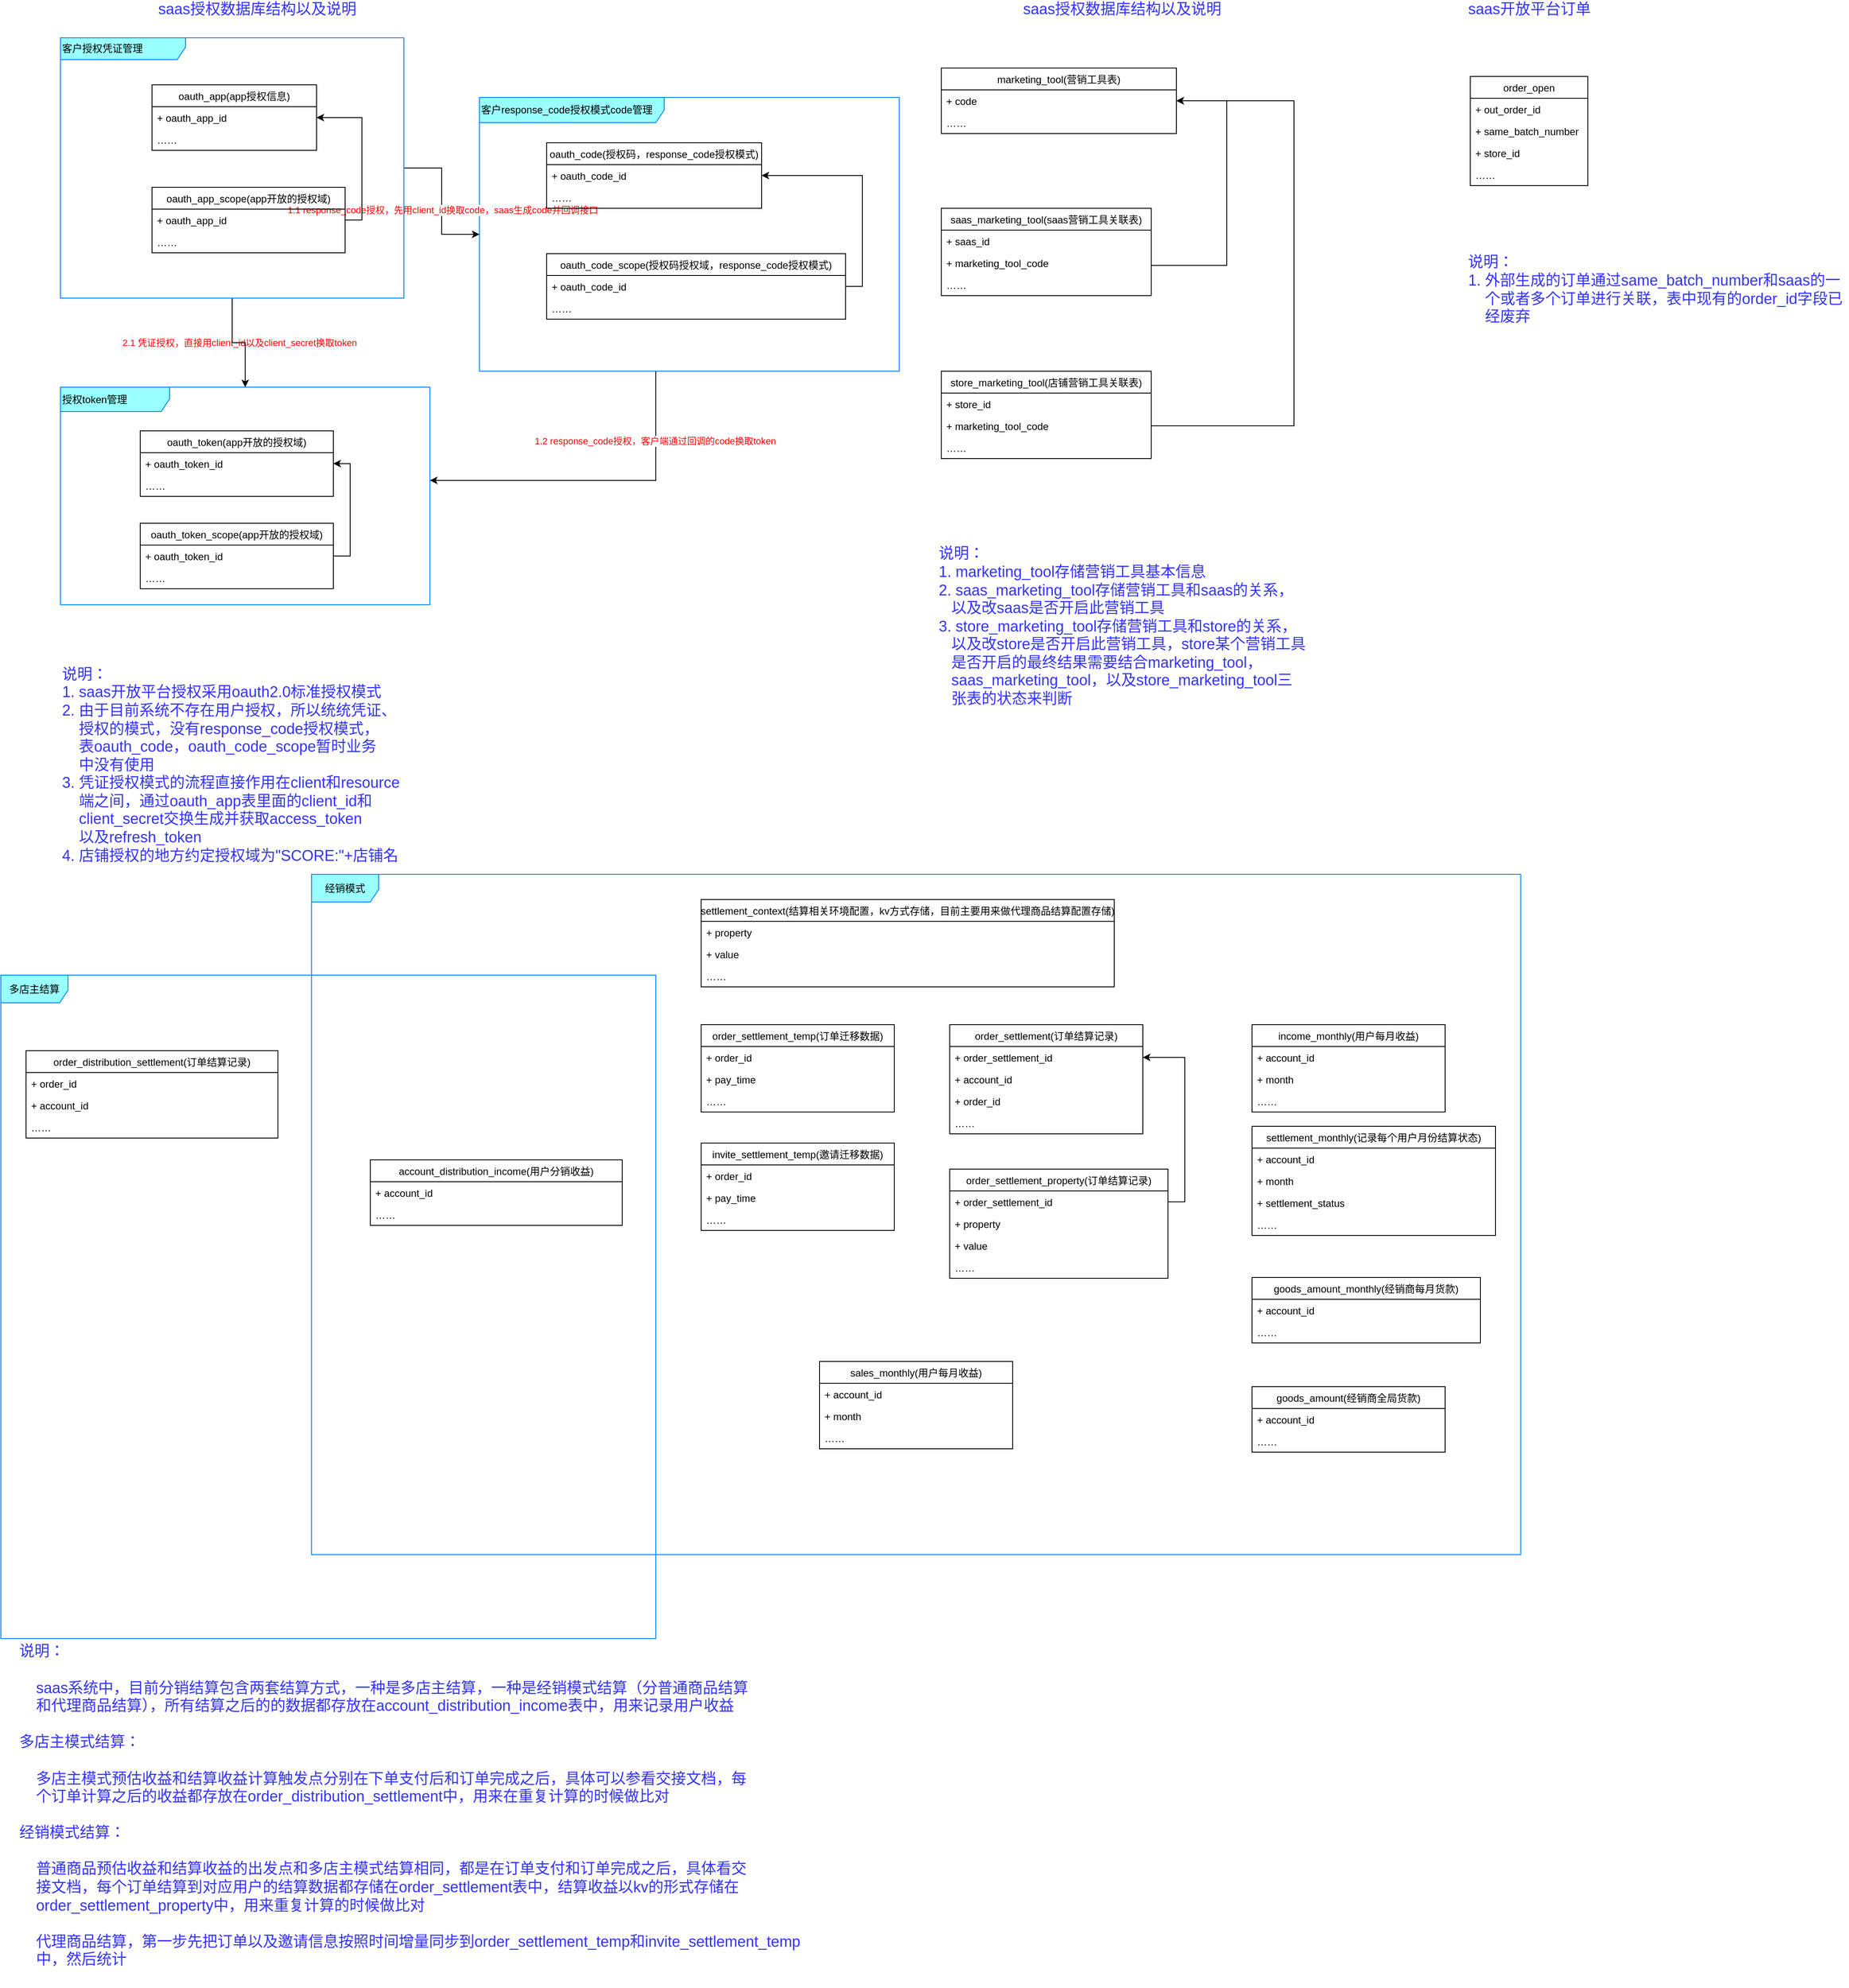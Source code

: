 <mxfile version="14.6.6" type="github">
  <diagram id="8cNXlBiLXLBAkxZQb8D8" name="Page-1">
    <mxGraphModel dx="2249" dy="762" grid="1" gridSize="10" guides="1" tooltips="1" connect="1" arrows="1" fold="1" page="1" pageScale="1" pageWidth="827" pageHeight="1169" math="0" shadow="0">
      <root>
        <mxCell id="0" />
        <mxCell id="1" parent="0" />
        <mxCell id="PSnNEIr_YmE9VNYy7DB6-49" value="多店主结算" style="shape=umlFrame;whiteSpace=wrap;html=1;width=80;height=33;fillColor=#99FFFF;strokeColor=#007FFF;" vertex="1" parent="1">
          <mxGeometry x="-680" y="1200" width="780" height="790" as="geometry" />
        </mxCell>
        <mxCell id="PSnNEIr_YmE9VNYy7DB6-50" value="经销模式" style="shape=umlFrame;whiteSpace=wrap;html=1;width=80;height=33;fillColor=#99FFFF;strokeColor=#007FFF;" vertex="1" parent="1">
          <mxGeometry x="-310" y="1080" width="1440" height="810" as="geometry" />
        </mxCell>
        <mxCell id="78lRP6di_E0o8tFX1qry-29" value="授权token管理" style="shape=umlFrame;whiteSpace=wrap;html=1;align=left;width=130;height=29;fillColor=#99FFFF;strokeColor=#007FFF;" parent="1" vertex="1">
          <mxGeometry x="-609" y="500" width="440" height="259" as="geometry" />
        </mxCell>
        <mxCell id="78lRP6di_E0o8tFX1qry-31" style="edgeStyle=orthogonalEdgeStyle;rounded=0;orthogonalLoop=1;jettySize=auto;html=1;" parent="1" source="78lRP6di_E0o8tFX1qry-28" target="78lRP6di_E0o8tFX1qry-29" edge="1">
          <mxGeometry relative="1" as="geometry">
            <Array as="points">
              <mxPoint x="100" y="611" />
            </Array>
          </mxGeometry>
        </mxCell>
        <mxCell id="78lRP6di_E0o8tFX1qry-37" value="1.2 response_code授权，客户端通过回调的code换取token" style="edgeLabel;html=1;align=center;verticalAlign=middle;resizable=0;points=[];fontColor=#FF0000;" parent="78lRP6di_E0o8tFX1qry-31" vertex="1" connectable="0">
          <mxGeometry x="-0.584" y="-1" relative="1" as="geometry">
            <mxPoint as="offset" />
          </mxGeometry>
        </mxCell>
        <mxCell id="78lRP6di_E0o8tFX1qry-28" value="客户response_code授权模式code管理" style="shape=umlFrame;whiteSpace=wrap;html=1;align=left;width=220;height=30;labelBackgroundColor=none;labelBorderColor=none;fillColor=#99FFFF;strokeColor=#007FFF;" parent="1" vertex="1">
          <mxGeometry x="-110" y="155" width="500" height="326" as="geometry" />
        </mxCell>
        <mxCell id="78lRP6di_E0o8tFX1qry-30" style="edgeStyle=orthogonalEdgeStyle;rounded=0;orthogonalLoop=1;jettySize=auto;html=1;" parent="1" source="78lRP6di_E0o8tFX1qry-27" target="78lRP6di_E0o8tFX1qry-28" edge="1">
          <mxGeometry relative="1" as="geometry">
            <Array as="points">
              <mxPoint x="-155" y="239" />
              <mxPoint x="-155" y="318" />
            </Array>
          </mxGeometry>
        </mxCell>
        <mxCell id="78lRP6di_E0o8tFX1qry-36" value="1.1&amp;nbsp;response_code授权，先用client_id换取code，saas生成code并回调接口" style="edgeLabel;html=1;align=center;verticalAlign=middle;resizable=0;points=[];fontColor=#FF0000;" parent="78lRP6di_E0o8tFX1qry-30" vertex="1" connectable="0">
          <mxGeometry x="0.124" y="1" relative="1" as="geometry">
            <mxPoint as="offset" />
          </mxGeometry>
        </mxCell>
        <mxCell id="78lRP6di_E0o8tFX1qry-32" value="2.1&amp;nbsp;凭证授权，直接用client_id以及client_secret换取token" style="edgeStyle=orthogonalEdgeStyle;rounded=0;orthogonalLoop=1;jettySize=auto;html=1;fontColor=#FF0000;labelBackgroundColor=none;" parent="1" source="78lRP6di_E0o8tFX1qry-27" target="78lRP6di_E0o8tFX1qry-29" edge="1">
          <mxGeometry relative="1" as="geometry" />
        </mxCell>
        <mxCell id="78lRP6di_E0o8tFX1qry-27" value="客户授权凭证管理" style="shape=umlFrame;whiteSpace=wrap;html=1;align=left;width=149;height=26;fillColor=#99FFFF;strokeColor=#007FFF;" parent="1" vertex="1">
          <mxGeometry x="-609" y="84" width="409" height="310" as="geometry" />
        </mxCell>
        <mxCell id="y5n3PDEYsCLpKXq8bgqE-3" value="oauth_app(app授权信息)" style="swimlane;fontStyle=0;childLayout=stackLayout;horizontal=1;startSize=26;fillColor=none;horizontalStack=0;resizeParent=1;resizeParentMax=0;resizeLast=0;collapsible=1;marginBottom=0;" parent="1" vertex="1">
          <mxGeometry x="-500" y="140" width="196" height="78" as="geometry" />
        </mxCell>
        <mxCell id="y5n3PDEYsCLpKXq8bgqE-4" value="+ oauth_app_id" style="text;strokeColor=none;fillColor=none;align=left;verticalAlign=top;spacingLeft=4;spacingRight=4;overflow=hidden;rotatable=0;points=[[0,0.5],[1,0.5]];portConstraint=eastwest;" parent="y5n3PDEYsCLpKXq8bgqE-3" vertex="1">
          <mxGeometry y="26" width="196" height="26" as="geometry" />
        </mxCell>
        <mxCell id="y5n3PDEYsCLpKXq8bgqE-7" value="……" style="text;strokeColor=none;fillColor=none;align=left;verticalAlign=top;spacingLeft=4;spacingRight=4;overflow=hidden;rotatable=0;points=[[0,0.5],[1,0.5]];portConstraint=eastwest;" parent="y5n3PDEYsCLpKXq8bgqE-3" vertex="1">
          <mxGeometry y="52" width="196" height="26" as="geometry" />
        </mxCell>
        <mxCell id="y5n3PDEYsCLpKXq8bgqE-8" value="oauth_app_scope(app开放的授权域)" style="swimlane;fontStyle=0;childLayout=stackLayout;horizontal=1;startSize=26;fillColor=none;horizontalStack=0;resizeParent=1;resizeParentMax=0;resizeLast=0;collapsible=1;marginBottom=0;" parent="1" vertex="1">
          <mxGeometry x="-500" y="262" width="230" height="78" as="geometry" />
        </mxCell>
        <mxCell id="y5n3PDEYsCLpKXq8bgqE-9" value="+ oauth_app_id" style="text;strokeColor=none;fillColor=none;align=left;verticalAlign=top;spacingLeft=4;spacingRight=4;overflow=hidden;rotatable=0;points=[[0,0.5],[1,0.5]];portConstraint=eastwest;" parent="y5n3PDEYsCLpKXq8bgqE-8" vertex="1">
          <mxGeometry y="26" width="230" height="26" as="geometry" />
        </mxCell>
        <mxCell id="y5n3PDEYsCLpKXq8bgqE-10" value="……" style="text;strokeColor=none;fillColor=none;align=left;verticalAlign=top;spacingLeft=4;spacingRight=4;overflow=hidden;rotatable=0;points=[[0,0.5],[1,0.5]];portConstraint=eastwest;" parent="y5n3PDEYsCLpKXq8bgqE-8" vertex="1">
          <mxGeometry y="52" width="230" height="26" as="geometry" />
        </mxCell>
        <mxCell id="y5n3PDEYsCLpKXq8bgqE-18" value="oauth_code(授权码，response_code授权模式)" style="swimlane;fontStyle=0;childLayout=stackLayout;horizontal=1;startSize=26;fillColor=none;horizontalStack=0;resizeParent=1;resizeParentMax=0;resizeLast=0;collapsible=1;marginBottom=0;" parent="1" vertex="1">
          <mxGeometry x="-30" y="209" width="256" height="78" as="geometry" />
        </mxCell>
        <mxCell id="y5n3PDEYsCLpKXq8bgqE-19" value="+ oauth_code_id" style="text;strokeColor=none;fillColor=none;align=left;verticalAlign=top;spacingLeft=4;spacingRight=4;overflow=hidden;rotatable=0;points=[[0,0.5],[1,0.5]];portConstraint=eastwest;" parent="y5n3PDEYsCLpKXq8bgqE-18" vertex="1">
          <mxGeometry y="26" width="256" height="26" as="geometry" />
        </mxCell>
        <mxCell id="y5n3PDEYsCLpKXq8bgqE-20" value="……" style="text;strokeColor=none;fillColor=none;align=left;verticalAlign=top;spacingLeft=4;spacingRight=4;overflow=hidden;rotatable=0;points=[[0,0.5],[1,0.5]];portConstraint=eastwest;" parent="y5n3PDEYsCLpKXq8bgqE-18" vertex="1">
          <mxGeometry y="52" width="256" height="26" as="geometry" />
        </mxCell>
        <mxCell id="y5n3PDEYsCLpKXq8bgqE-21" value="oauth_code_scope(授权码授权域，response_code授权模式)" style="swimlane;fontStyle=0;childLayout=stackLayout;horizontal=1;startSize=26;fillColor=none;horizontalStack=0;resizeParent=1;resizeParentMax=0;resizeLast=0;collapsible=1;marginBottom=0;" parent="1" vertex="1">
          <mxGeometry x="-30" y="341" width="356" height="78" as="geometry" />
        </mxCell>
        <mxCell id="y5n3PDEYsCLpKXq8bgqE-22" value="+ oauth_code_id" style="text;strokeColor=none;fillColor=none;align=left;verticalAlign=top;spacingLeft=4;spacingRight=4;overflow=hidden;rotatable=0;points=[[0,0.5],[1,0.5]];portConstraint=eastwest;" parent="y5n3PDEYsCLpKXq8bgqE-21" vertex="1">
          <mxGeometry y="26" width="356" height="26" as="geometry" />
        </mxCell>
        <mxCell id="y5n3PDEYsCLpKXq8bgqE-23" value="……" style="text;strokeColor=none;fillColor=none;align=left;verticalAlign=top;spacingLeft=4;spacingRight=4;overflow=hidden;rotatable=0;points=[[0,0.5],[1,0.5]];portConstraint=eastwest;" parent="y5n3PDEYsCLpKXq8bgqE-21" vertex="1">
          <mxGeometry y="52" width="356" height="26" as="geometry" />
        </mxCell>
        <mxCell id="y5n3PDEYsCLpKXq8bgqE-24" value="oauth_token(app开放的授权域)" style="swimlane;fontStyle=0;childLayout=stackLayout;horizontal=1;startSize=26;fillColor=none;horizontalStack=0;resizeParent=1;resizeParentMax=0;resizeLast=0;collapsible=1;marginBottom=0;" parent="1" vertex="1">
          <mxGeometry x="-514" y="552" width="230" height="78" as="geometry" />
        </mxCell>
        <mxCell id="y5n3PDEYsCLpKXq8bgqE-25" value="+ oauth_token_id" style="text;strokeColor=none;fillColor=none;align=left;verticalAlign=top;spacingLeft=4;spacingRight=4;overflow=hidden;rotatable=0;points=[[0,0.5],[1,0.5]];portConstraint=eastwest;" parent="y5n3PDEYsCLpKXq8bgqE-24" vertex="1">
          <mxGeometry y="26" width="230" height="26" as="geometry" />
        </mxCell>
        <mxCell id="y5n3PDEYsCLpKXq8bgqE-26" value="……" style="text;strokeColor=none;fillColor=none;align=left;verticalAlign=top;spacingLeft=4;spacingRight=4;overflow=hidden;rotatable=0;points=[[0,0.5],[1,0.5]];portConstraint=eastwest;" parent="y5n3PDEYsCLpKXq8bgqE-24" vertex="1">
          <mxGeometry y="52" width="230" height="26" as="geometry" />
        </mxCell>
        <mxCell id="y5n3PDEYsCLpKXq8bgqE-27" value="oauth_token_scope(app开放的授权域)" style="swimlane;fontStyle=0;childLayout=stackLayout;horizontal=1;startSize=26;fillColor=none;horizontalStack=0;resizeParent=1;resizeParentMax=0;resizeLast=0;collapsible=1;marginBottom=0;" parent="1" vertex="1">
          <mxGeometry x="-514" y="662" width="230" height="78" as="geometry" />
        </mxCell>
        <mxCell id="y5n3PDEYsCLpKXq8bgqE-28" value="+ oauth_token_id" style="text;strokeColor=none;fillColor=none;align=left;verticalAlign=top;spacingLeft=4;spacingRight=4;overflow=hidden;rotatable=0;points=[[0,0.5],[1,0.5]];portConstraint=eastwest;" parent="y5n3PDEYsCLpKXq8bgqE-27" vertex="1">
          <mxGeometry y="26" width="230" height="26" as="geometry" />
        </mxCell>
        <mxCell id="y5n3PDEYsCLpKXq8bgqE-29" value="……" style="text;strokeColor=none;fillColor=none;align=left;verticalAlign=top;spacingLeft=4;spacingRight=4;overflow=hidden;rotatable=0;points=[[0,0.5],[1,0.5]];portConstraint=eastwest;" parent="y5n3PDEYsCLpKXq8bgqE-27" vertex="1">
          <mxGeometry y="52" width="230" height="26" as="geometry" />
        </mxCell>
        <mxCell id="y5n3PDEYsCLpKXq8bgqE-30" value="&lt;font style=&quot;font-size: 18px&quot; color=&quot;#3333ff&quot;&gt;saas授权数据库结构以及说明&lt;/font&gt;" style="text;html=1;align=center;verticalAlign=middle;resizable=0;points=[];autosize=1;strokeColor=none;" parent="1" vertex="1">
          <mxGeometry x="-500" y="40" width="250" height="20" as="geometry" />
        </mxCell>
        <mxCell id="y5n3PDEYsCLpKXq8bgqE-31" style="edgeStyle=orthogonalEdgeStyle;rounded=0;orthogonalLoop=1;jettySize=auto;html=1;exitX=1;exitY=0.5;exitDx=0;exitDy=0;entryX=1;entryY=0.5;entryDx=0;entryDy=0;" parent="1" source="y5n3PDEYsCLpKXq8bgqE-9" target="y5n3PDEYsCLpKXq8bgqE-4" edge="1">
          <mxGeometry relative="1" as="geometry" />
        </mxCell>
        <mxCell id="y5n3PDEYsCLpKXq8bgqE-32" style="edgeStyle=orthogonalEdgeStyle;rounded=0;orthogonalLoop=1;jettySize=auto;html=1;exitX=1;exitY=0.5;exitDx=0;exitDy=0;entryX=1;entryY=0.5;entryDx=0;entryDy=0;" parent="1" source="y5n3PDEYsCLpKXq8bgqE-22" target="y5n3PDEYsCLpKXq8bgqE-19" edge="1">
          <mxGeometry relative="1" as="geometry" />
        </mxCell>
        <mxCell id="y5n3PDEYsCLpKXq8bgqE-33" style="edgeStyle=orthogonalEdgeStyle;rounded=0;orthogonalLoop=1;jettySize=auto;html=1;exitX=1;exitY=0.5;exitDx=0;exitDy=0;entryX=1;entryY=0.5;entryDx=0;entryDy=0;" parent="1" source="y5n3PDEYsCLpKXq8bgqE-28" target="y5n3PDEYsCLpKXq8bgqE-25" edge="1">
          <mxGeometry relative="1" as="geometry" />
        </mxCell>
        <mxCell id="y5n3PDEYsCLpKXq8bgqE-34" value="&lt;div style=&quot;&quot;&gt;&lt;span style=&quot;font-size: 18px ; color: rgb(51 , 51 , 255)&quot;&gt;说明：&lt;/span&gt;&lt;/div&gt;&lt;div style=&quot;&quot;&gt;&lt;span style=&quot;font-size: 18px ; color: rgb(51 , 51 , 255)&quot;&gt;1.&amp;nbsp;saas开放平台授权采用oauth2.0标准授权模式&lt;/span&gt;&lt;/div&gt;&lt;div style=&quot;&quot;&gt;&lt;span style=&quot;font-size: 18px ; color: rgb(51 , 51 , 255)&quot;&gt;2. 由于目前系统不存在用户授权，所以统统凭证、&lt;/span&gt;&lt;/div&gt;&lt;div style=&quot;&quot;&gt;&lt;span style=&quot;font-size: 18px ; color: rgb(51 , 51 , 255)&quot;&gt;&amp;nbsp; &amp;nbsp; 授权的模式，没有response_code授权模式，&lt;/span&gt;&lt;/div&gt;&lt;div style=&quot;&quot;&gt;&lt;span style=&quot;font-size: 18px ; color: rgb(51 , 51 , 255)&quot;&gt;&amp;nbsp; &amp;nbsp; 表oauth_code，oauth_code_scope暂时业务&lt;/span&gt;&lt;/div&gt;&lt;div style=&quot;&quot;&gt;&lt;span style=&quot;font-size: 18px ; color: rgb(51 , 51 , 255)&quot;&gt;&amp;nbsp; &amp;nbsp; 中没有使用&lt;/span&gt;&lt;/div&gt;&lt;div style=&quot;&quot;&gt;&lt;span style=&quot;font-size: 18px ; color: rgb(51 , 51 , 255)&quot;&gt;3.&amp;nbsp;凭证授权模式的流程直接作用在client和resource&lt;/span&gt;&lt;/div&gt;&lt;div style=&quot;&quot;&gt;&lt;span style=&quot;font-size: 18px ; color: rgb(51 , 51 , 255)&quot;&gt;&amp;nbsp; &amp;nbsp; 端之间，通过oauth_app表里面的client_id和&lt;/span&gt;&lt;/div&gt;&lt;div style=&quot;&quot;&gt;&lt;span style=&quot;font-size: 18px ; color: rgb(51 , 51 , 255)&quot;&gt;&amp;nbsp; &amp;nbsp; client_secret交换生成并获取access_token&lt;/span&gt;&lt;/div&gt;&lt;div style=&quot;&quot;&gt;&lt;span style=&quot;font-size: 18px ; color: rgb(51 , 51 , 255)&quot;&gt;&amp;nbsp; &amp;nbsp; 以及refresh_token&lt;/span&gt;&lt;/div&gt;&lt;div style=&quot;&quot;&gt;&lt;span style=&quot;font-size: 18px ; color: rgb(51 , 51 , 255)&quot;&gt;4.&amp;nbsp;店铺授权的地方约定授权域为&quot;SCORE:&quot;+店铺名&lt;/span&gt;&lt;/div&gt;" style="text;html=1;align=left;verticalAlign=middle;resizable=0;points=[];autosize=1;strokeColor=none;" parent="1" vertex="1">
          <mxGeometry x="-609" y="860" width="420" height="180" as="geometry" />
        </mxCell>
        <mxCell id="78lRP6di_E0o8tFX1qry-1" value="marketing_tool(营销工具表)" style="swimlane;fontStyle=0;childLayout=stackLayout;horizontal=1;startSize=26;fillColor=none;horizontalStack=0;resizeParent=1;resizeParentMax=0;resizeLast=0;collapsible=1;marginBottom=0;" parent="1" vertex="1">
          <mxGeometry x="440" y="120" width="280" height="78" as="geometry" />
        </mxCell>
        <mxCell id="78lRP6di_E0o8tFX1qry-2" value="+ code" style="text;strokeColor=none;fillColor=none;align=left;verticalAlign=top;spacingLeft=4;spacingRight=4;overflow=hidden;rotatable=0;points=[[0,0.5],[1,0.5]];portConstraint=eastwest;" parent="78lRP6di_E0o8tFX1qry-1" vertex="1">
          <mxGeometry y="26" width="280" height="26" as="geometry" />
        </mxCell>
        <mxCell id="78lRP6di_E0o8tFX1qry-13" value="……" style="text;strokeColor=none;fillColor=none;align=left;verticalAlign=top;spacingLeft=4;spacingRight=4;overflow=hidden;rotatable=0;points=[[0,0.5],[1,0.5]];portConstraint=eastwest;" parent="78lRP6di_E0o8tFX1qry-1" vertex="1">
          <mxGeometry y="52" width="280" height="26" as="geometry" />
        </mxCell>
        <mxCell id="78lRP6di_E0o8tFX1qry-5" value="saas_marketing_tool(saas营销工具关联表)" style="swimlane;fontStyle=0;childLayout=stackLayout;horizontal=1;startSize=26;fillColor=none;horizontalStack=0;resizeParent=1;resizeParentMax=0;resizeLast=0;collapsible=1;marginBottom=0;" parent="1" vertex="1">
          <mxGeometry x="440" y="287" width="250" height="104" as="geometry" />
        </mxCell>
        <mxCell id="78lRP6di_E0o8tFX1qry-6" value="+ saas_id" style="text;strokeColor=none;fillColor=none;align=left;verticalAlign=top;spacingLeft=4;spacingRight=4;overflow=hidden;rotatable=0;points=[[0,0.5],[1,0.5]];portConstraint=eastwest;" parent="78lRP6di_E0o8tFX1qry-5" vertex="1">
          <mxGeometry y="26" width="250" height="26" as="geometry" />
        </mxCell>
        <mxCell id="78lRP6di_E0o8tFX1qry-7" value="+ marketing_tool_code" style="text;strokeColor=none;fillColor=none;align=left;verticalAlign=top;spacingLeft=4;spacingRight=4;overflow=hidden;rotatable=0;points=[[0,0.5],[1,0.5]];portConstraint=eastwest;" parent="78lRP6di_E0o8tFX1qry-5" vertex="1">
          <mxGeometry y="52" width="250" height="26" as="geometry" />
        </mxCell>
        <mxCell id="78lRP6di_E0o8tFX1qry-8" value="……" style="text;strokeColor=none;fillColor=none;align=left;verticalAlign=top;spacingLeft=4;spacingRight=4;overflow=hidden;rotatable=0;points=[[0,0.5],[1,0.5]];portConstraint=eastwest;" parent="78lRP6di_E0o8tFX1qry-5" vertex="1">
          <mxGeometry y="78" width="250" height="26" as="geometry" />
        </mxCell>
        <mxCell id="78lRP6di_E0o8tFX1qry-9" value="store_marketing_tool(店铺营销工具关联表)" style="swimlane;fontStyle=0;childLayout=stackLayout;horizontal=1;startSize=26;fillColor=none;horizontalStack=0;resizeParent=1;resizeParentMax=0;resizeLast=0;collapsible=1;marginBottom=0;" parent="1" vertex="1">
          <mxGeometry x="440" y="481" width="250" height="104" as="geometry" />
        </mxCell>
        <mxCell id="78lRP6di_E0o8tFX1qry-10" value="+ store_id" style="text;strokeColor=none;fillColor=none;align=left;verticalAlign=top;spacingLeft=4;spacingRight=4;overflow=hidden;rotatable=0;points=[[0,0.5],[1,0.5]];portConstraint=eastwest;" parent="78lRP6di_E0o8tFX1qry-9" vertex="1">
          <mxGeometry y="26" width="250" height="26" as="geometry" />
        </mxCell>
        <mxCell id="78lRP6di_E0o8tFX1qry-11" value="+ marketing_tool_code" style="text;strokeColor=none;fillColor=none;align=left;verticalAlign=top;spacingLeft=4;spacingRight=4;overflow=hidden;rotatable=0;points=[[0,0.5],[1,0.5]];portConstraint=eastwest;" parent="78lRP6di_E0o8tFX1qry-9" vertex="1">
          <mxGeometry y="52" width="250" height="26" as="geometry" />
        </mxCell>
        <mxCell id="78lRP6di_E0o8tFX1qry-12" value="……" style="text;strokeColor=none;fillColor=none;align=left;verticalAlign=top;spacingLeft=4;spacingRight=4;overflow=hidden;rotatable=0;points=[[0,0.5],[1,0.5]];portConstraint=eastwest;" parent="78lRP6di_E0o8tFX1qry-9" vertex="1">
          <mxGeometry y="78" width="250" height="26" as="geometry" />
        </mxCell>
        <mxCell id="78lRP6di_E0o8tFX1qry-15" style="edgeStyle=orthogonalEdgeStyle;rounded=0;orthogonalLoop=1;jettySize=auto;html=1;exitX=1;exitY=0.5;exitDx=0;exitDy=0;entryX=1;entryY=0.5;entryDx=0;entryDy=0;" parent="1" source="78lRP6di_E0o8tFX1qry-11" target="78lRP6di_E0o8tFX1qry-2" edge="1">
          <mxGeometry relative="1" as="geometry">
            <Array as="points">
              <mxPoint x="860" y="546" />
              <mxPoint x="860" y="159" />
            </Array>
          </mxGeometry>
        </mxCell>
        <mxCell id="78lRP6di_E0o8tFX1qry-17" style="edgeStyle=orthogonalEdgeStyle;rounded=0;orthogonalLoop=1;jettySize=auto;html=1;exitX=1;exitY=0.5;exitDx=0;exitDy=0;entryX=1;entryY=0.5;entryDx=0;entryDy=0;" parent="1" source="78lRP6di_E0o8tFX1qry-7" target="78lRP6di_E0o8tFX1qry-2" edge="1">
          <mxGeometry relative="1" as="geometry">
            <Array as="points">
              <mxPoint x="780" y="355" />
              <mxPoint x="780" y="159" />
            </Array>
          </mxGeometry>
        </mxCell>
        <mxCell id="78lRP6di_E0o8tFX1qry-18" value="&lt;font style=&quot;font-size: 18px&quot; color=&quot;#3333ff&quot;&gt;saas授权数据库结构以及说明&lt;/font&gt;" style="text;html=1;align=center;verticalAlign=middle;resizable=0;points=[];autosize=1;strokeColor=none;" parent="1" vertex="1">
          <mxGeometry x="530" y="40" width="250" height="20" as="geometry" />
        </mxCell>
        <mxCell id="78lRP6di_E0o8tFX1qry-19" value="&lt;div style=&quot;text-align: left&quot;&gt;&lt;span style=&quot;font-size: 18px ; color: rgb(51 , 51 , 255)&quot;&gt;说明：&lt;/span&gt;&lt;/div&gt;&lt;div style=&quot;text-align: left&quot;&gt;&lt;span style=&quot;font-size: 18px ; color: rgb(51 , 51 , 255)&quot;&gt;1.&amp;nbsp;marketing_tool存储营销工具基本信息&lt;br&gt;2. saas_marketing_tool存储营销工具和saas的关系，&lt;br&gt;&amp;nbsp; &amp;nbsp;以及改saas是否开启此营销工具&lt;br&gt;&lt;/span&gt;&lt;span style=&quot;color: rgb(51 , 51 , 255) ; font-size: 18px&quot;&gt;3.&amp;nbsp;store_marketing_tool存储营销工具和store的关系，&lt;br&gt;&amp;nbsp; &amp;nbsp;以及改store是否开启此营销工具，store某个营销工具&lt;/span&gt;&lt;/div&gt;&lt;div style=&quot;text-align: left&quot;&gt;&lt;span style=&quot;color: rgb(51 , 51 , 255) ; font-size: 18px&quot;&gt;&amp;nbsp; &amp;nbsp;是否开启的最终结果需要结合marketing_tool，&lt;/span&gt;&lt;/div&gt;&lt;div style=&quot;text-align: left&quot;&gt;&lt;span style=&quot;color: rgb(51 , 51 , 255) ; font-size: 18px&quot;&gt;&amp;nbsp; &amp;nbsp;saas_marketing_tool，以及store_marketing_tool三&lt;/span&gt;&lt;/div&gt;&lt;div style=&quot;text-align: left&quot;&gt;&lt;span style=&quot;color: rgb(51 , 51 , 255) ; font-size: 18px&quot;&gt;&amp;nbsp; &amp;nbsp;张表的状态来判断&lt;/span&gt;&lt;br style=&quot;color: rgb(51 , 51 , 255) ; font-size: 18px&quot;&gt;&lt;/div&gt;" style="text;html=1;align=center;verticalAlign=middle;resizable=0;points=[];autosize=1;strokeColor=none;" parent="1" vertex="1">
          <mxGeometry x="430" y="710" width="450" height="150" as="geometry" />
        </mxCell>
        <mxCell id="78lRP6di_E0o8tFX1qry-20" value="&lt;font color=&quot;#3333ff&quot;&gt;&lt;span style=&quot;font-size: 18px&quot;&gt;saas开放平台订单&lt;/span&gt;&lt;/font&gt;" style="text;html=1;align=center;verticalAlign=middle;resizable=0;points=[];autosize=1;strokeColor=none;" parent="1" vertex="1">
          <mxGeometry x="1060" y="40" width="160" height="20" as="geometry" />
        </mxCell>
        <mxCell id="78lRP6di_E0o8tFX1qry-21" value="order_open" style="swimlane;fontStyle=0;childLayout=stackLayout;horizontal=1;startSize=26;fillColor=none;horizontalStack=0;resizeParent=1;resizeParentMax=0;resizeLast=0;collapsible=1;marginBottom=0;" parent="1" vertex="1">
          <mxGeometry x="1070" y="130" width="140" height="130" as="geometry" />
        </mxCell>
        <mxCell id="78lRP6di_E0o8tFX1qry-22" value="+ out_order_id" style="text;strokeColor=none;fillColor=none;align=left;verticalAlign=top;spacingLeft=4;spacingRight=4;overflow=hidden;rotatable=0;points=[[0,0.5],[1,0.5]];portConstraint=eastwest;" parent="78lRP6di_E0o8tFX1qry-21" vertex="1">
          <mxGeometry y="26" width="140" height="26" as="geometry" />
        </mxCell>
        <mxCell id="78lRP6di_E0o8tFX1qry-24" value="+ same_batch_number" style="text;strokeColor=none;fillColor=none;align=left;verticalAlign=top;spacingLeft=4;spacingRight=4;overflow=hidden;rotatable=0;points=[[0,0.5],[1,0.5]];portConstraint=eastwest;" parent="78lRP6di_E0o8tFX1qry-21" vertex="1">
          <mxGeometry y="52" width="140" height="26" as="geometry" />
        </mxCell>
        <mxCell id="78lRP6di_E0o8tFX1qry-25" value="+ store_id" style="text;strokeColor=none;fillColor=none;align=left;verticalAlign=top;spacingLeft=4;spacingRight=4;overflow=hidden;rotatable=0;points=[[0,0.5],[1,0.5]];portConstraint=eastwest;" parent="78lRP6di_E0o8tFX1qry-21" vertex="1">
          <mxGeometry y="78" width="140" height="26" as="geometry" />
        </mxCell>
        <mxCell id="78lRP6di_E0o8tFX1qry-23" value="……" style="text;strokeColor=none;fillColor=none;align=left;verticalAlign=top;spacingLeft=4;spacingRight=4;overflow=hidden;rotatable=0;points=[[0,0.5],[1,0.5]];portConstraint=eastwest;" parent="78lRP6di_E0o8tFX1qry-21" vertex="1">
          <mxGeometry y="104" width="140" height="26" as="geometry" />
        </mxCell>
        <mxCell id="78lRP6di_E0o8tFX1qry-26" value="&lt;div style=&quot;text-align: left&quot;&gt;&lt;span style=&quot;font-size: 18px ; color: rgb(51 , 51 , 255)&quot;&gt;说明：&lt;/span&gt;&lt;/div&gt;&lt;div style=&quot;text-align: left&quot;&gt;&lt;span style=&quot;font-size: 18px ; color: rgb(51 , 51 , 255)&quot;&gt;1.&amp;nbsp;外部生成的订单通过same_batch_number和saas的一&lt;/span&gt;&lt;/div&gt;&lt;div style=&quot;text-align: left&quot;&gt;&lt;span style=&quot;font-size: 18px ; color: rgb(51 , 51 , 255)&quot;&gt;&amp;nbsp; &amp;nbsp; 个或者多个订单进行关联，&lt;/span&gt;&lt;span style=&quot;color: rgb(51 , 51 , 255) ; font-size: 18px&quot;&gt;表中现有的order_id字段&lt;/span&gt;&lt;span style=&quot;color: rgb(51 , 51 , 255) ; font-size: 18px&quot;&gt;已&lt;/span&gt;&lt;/div&gt;&lt;div style=&quot;text-align: left&quot;&gt;&lt;span style=&quot;color: rgb(51 , 51 , 255) ; font-size: 18px&quot;&gt;&amp;nbsp; &amp;nbsp; 经废弃&lt;/span&gt;&lt;/div&gt;" style="text;html=1;align=center;verticalAlign=middle;resizable=0;points=[];autosize=1;strokeColor=none;" parent="1" vertex="1">
          <mxGeometry x="1060" y="349" width="460" height="70" as="geometry" />
        </mxCell>
        <mxCell id="i8r9v-NDTMNt73W6e1mo-1" value="settlement_context(结算相关环境配置，kv方式存储，目前主要用来做代理商品结算配置存储)" style="swimlane;fontStyle=0;childLayout=stackLayout;horizontal=1;startSize=26;fillColor=none;horizontalStack=0;resizeParent=1;resizeParentMax=0;resizeLast=0;collapsible=1;marginBottom=0;" parent="1" vertex="1">
          <mxGeometry x="154" y="1110" width="492" height="104" as="geometry" />
        </mxCell>
        <mxCell id="i8r9v-NDTMNt73W6e1mo-2" value="+ property" style="text;strokeColor=none;fillColor=none;align=left;verticalAlign=top;spacingLeft=4;spacingRight=4;overflow=hidden;rotatable=0;points=[[0,0.5],[1,0.5]];portConstraint=eastwest;" parent="i8r9v-NDTMNt73W6e1mo-1" vertex="1">
          <mxGeometry y="26" width="492" height="26" as="geometry" />
        </mxCell>
        <mxCell id="i8r9v-NDTMNt73W6e1mo-3" value="+ value" style="text;strokeColor=none;fillColor=none;align=left;verticalAlign=top;spacingLeft=4;spacingRight=4;overflow=hidden;rotatable=0;points=[[0,0.5],[1,0.5]];portConstraint=eastwest;" parent="i8r9v-NDTMNt73W6e1mo-1" vertex="1">
          <mxGeometry y="52" width="492" height="26" as="geometry" />
        </mxCell>
        <mxCell id="i8r9v-NDTMNt73W6e1mo-4" value="……" style="text;strokeColor=none;fillColor=none;align=left;verticalAlign=top;spacingLeft=4;spacingRight=4;overflow=hidden;rotatable=0;points=[[0,0.5],[1,0.5]];portConstraint=eastwest;" parent="i8r9v-NDTMNt73W6e1mo-1" vertex="1">
          <mxGeometry y="78" width="492" height="26" as="geometry" />
        </mxCell>
        <mxCell id="PSnNEIr_YmE9VNYy7DB6-1" value="settlement_monthly(记录每个用户月份结算状态)" style="swimlane;fontStyle=0;childLayout=stackLayout;horizontal=1;startSize=26;fillColor=none;horizontalStack=0;resizeParent=1;resizeParentMax=0;resizeLast=0;collapsible=1;marginBottom=0;" vertex="1" parent="1">
          <mxGeometry x="810" y="1380" width="290" height="130" as="geometry" />
        </mxCell>
        <mxCell id="PSnNEIr_YmE9VNYy7DB6-2" value="+ account_id" style="text;strokeColor=none;fillColor=none;align=left;verticalAlign=top;spacingLeft=4;spacingRight=4;overflow=hidden;rotatable=0;points=[[0,0.5],[1,0.5]];portConstraint=eastwest;" vertex="1" parent="PSnNEIr_YmE9VNYy7DB6-1">
          <mxGeometry y="26" width="290" height="26" as="geometry" />
        </mxCell>
        <mxCell id="PSnNEIr_YmE9VNYy7DB6-3" value="+ month" style="text;strokeColor=none;fillColor=none;align=left;verticalAlign=top;spacingLeft=4;spacingRight=4;overflow=hidden;rotatable=0;points=[[0,0.5],[1,0.5]];portConstraint=eastwest;" vertex="1" parent="PSnNEIr_YmE9VNYy7DB6-1">
          <mxGeometry y="52" width="290" height="26" as="geometry" />
        </mxCell>
        <mxCell id="PSnNEIr_YmE9VNYy7DB6-5" value="+ settlement_status" style="text;strokeColor=none;fillColor=none;align=left;verticalAlign=top;spacingLeft=4;spacingRight=4;overflow=hidden;rotatable=0;points=[[0,0.5],[1,0.5]];portConstraint=eastwest;" vertex="1" parent="PSnNEIr_YmE9VNYy7DB6-1">
          <mxGeometry y="78" width="290" height="26" as="geometry" />
        </mxCell>
        <mxCell id="PSnNEIr_YmE9VNYy7DB6-4" value="……" style="text;strokeColor=none;fillColor=none;align=left;verticalAlign=top;spacingLeft=4;spacingRight=4;overflow=hidden;rotatable=0;points=[[0,0.5],[1,0.5]];portConstraint=eastwest;" vertex="1" parent="PSnNEIr_YmE9VNYy7DB6-1">
          <mxGeometry y="104" width="290" height="26" as="geometry" />
        </mxCell>
        <mxCell id="PSnNEIr_YmE9VNYy7DB6-6" value="goods_amount(经销商全局货款)" style="swimlane;fontStyle=0;childLayout=stackLayout;horizontal=1;startSize=26;fillColor=none;horizontalStack=0;resizeParent=1;resizeParentMax=0;resizeLast=0;collapsible=1;marginBottom=0;" vertex="1" parent="1">
          <mxGeometry x="810" y="1690" width="230" height="78" as="geometry" />
        </mxCell>
        <mxCell id="PSnNEIr_YmE9VNYy7DB6-7" value="+ account_id" style="text;strokeColor=none;fillColor=none;align=left;verticalAlign=top;spacingLeft=4;spacingRight=4;overflow=hidden;rotatable=0;points=[[0,0.5],[1,0.5]];portConstraint=eastwest;" vertex="1" parent="PSnNEIr_YmE9VNYy7DB6-6">
          <mxGeometry y="26" width="230" height="26" as="geometry" />
        </mxCell>
        <mxCell id="PSnNEIr_YmE9VNYy7DB6-10" value="……" style="text;strokeColor=none;fillColor=none;align=left;verticalAlign=top;spacingLeft=4;spacingRight=4;overflow=hidden;rotatable=0;points=[[0,0.5],[1,0.5]];portConstraint=eastwest;" vertex="1" parent="PSnNEIr_YmE9VNYy7DB6-6">
          <mxGeometry y="52" width="230" height="26" as="geometry" />
        </mxCell>
        <mxCell id="PSnNEIr_YmE9VNYy7DB6-11" value="goods_amount_monthly(经销商每月货款)" style="swimlane;fontStyle=0;childLayout=stackLayout;horizontal=1;startSize=26;fillColor=none;horizontalStack=0;resizeParent=1;resizeParentMax=0;resizeLast=0;collapsible=1;marginBottom=0;" vertex="1" parent="1">
          <mxGeometry x="810" y="1560" width="272" height="78" as="geometry" />
        </mxCell>
        <mxCell id="PSnNEIr_YmE9VNYy7DB6-12" value="+ account_id" style="text;strokeColor=none;fillColor=none;align=left;verticalAlign=top;spacingLeft=4;spacingRight=4;overflow=hidden;rotatable=0;points=[[0,0.5],[1,0.5]];portConstraint=eastwest;" vertex="1" parent="PSnNEIr_YmE9VNYy7DB6-11">
          <mxGeometry y="26" width="272" height="26" as="geometry" />
        </mxCell>
        <mxCell id="PSnNEIr_YmE9VNYy7DB6-13" value="……" style="text;strokeColor=none;fillColor=none;align=left;verticalAlign=top;spacingLeft=4;spacingRight=4;overflow=hidden;rotatable=0;points=[[0,0.5],[1,0.5]];portConstraint=eastwest;" vertex="1" parent="PSnNEIr_YmE9VNYy7DB6-11">
          <mxGeometry y="52" width="272" height="26" as="geometry" />
        </mxCell>
        <mxCell id="PSnNEIr_YmE9VNYy7DB6-14" value="sales_monthly(用户每月收益)" style="swimlane;fontStyle=0;childLayout=stackLayout;horizontal=1;startSize=26;fillColor=none;horizontalStack=0;resizeParent=1;resizeParentMax=0;resizeLast=0;collapsible=1;marginBottom=0;" vertex="1" parent="1">
          <mxGeometry x="295" y="1660" width="230" height="104" as="geometry" />
        </mxCell>
        <mxCell id="PSnNEIr_YmE9VNYy7DB6-15" value="+ account_id" style="text;strokeColor=none;fillColor=none;align=left;verticalAlign=top;spacingLeft=4;spacingRight=4;overflow=hidden;rotatable=0;points=[[0,0.5],[1,0.5]];portConstraint=eastwest;" vertex="1" parent="PSnNEIr_YmE9VNYy7DB6-14">
          <mxGeometry y="26" width="230" height="26" as="geometry" />
        </mxCell>
        <mxCell id="PSnNEIr_YmE9VNYy7DB6-60" value="+ month" style="text;strokeColor=none;fillColor=none;align=left;verticalAlign=top;spacingLeft=4;spacingRight=4;overflow=hidden;rotatable=0;points=[[0,0.5],[1,0.5]];portConstraint=eastwest;" vertex="1" parent="PSnNEIr_YmE9VNYy7DB6-14">
          <mxGeometry y="52" width="230" height="26" as="geometry" />
        </mxCell>
        <mxCell id="PSnNEIr_YmE9VNYy7DB6-16" value="……" style="text;strokeColor=none;fillColor=none;align=left;verticalAlign=top;spacingLeft=4;spacingRight=4;overflow=hidden;rotatable=0;points=[[0,0.5],[1,0.5]];portConstraint=eastwest;" vertex="1" parent="PSnNEIr_YmE9VNYy7DB6-14">
          <mxGeometry y="78" width="230" height="26" as="geometry" />
        </mxCell>
        <mxCell id="PSnNEIr_YmE9VNYy7DB6-20" value="order_settlement(订单结算记录)" style="swimlane;fontStyle=0;childLayout=stackLayout;horizontal=1;startSize=26;fillColor=none;horizontalStack=0;resizeParent=1;resizeParentMax=0;resizeLast=0;collapsible=1;marginBottom=0;" vertex="1" parent="1">
          <mxGeometry x="450" y="1259" width="230" height="130" as="geometry" />
        </mxCell>
        <mxCell id="PSnNEIr_YmE9VNYy7DB6-21" value="+ order_settlement_id" style="text;strokeColor=none;fillColor=none;align=left;verticalAlign=top;spacingLeft=4;spacingRight=4;overflow=hidden;rotatable=0;points=[[0,0.5],[1,0.5]];portConstraint=eastwest;" vertex="1" parent="PSnNEIr_YmE9VNYy7DB6-20">
          <mxGeometry y="26" width="230" height="26" as="geometry" />
        </mxCell>
        <mxCell id="PSnNEIr_YmE9VNYy7DB6-26" value="+ account_id" style="text;strokeColor=none;fillColor=none;align=left;verticalAlign=top;spacingLeft=4;spacingRight=4;overflow=hidden;rotatable=0;points=[[0,0.5],[1,0.5]];portConstraint=eastwest;" vertex="1" parent="PSnNEIr_YmE9VNYy7DB6-20">
          <mxGeometry y="52" width="230" height="26" as="geometry" />
        </mxCell>
        <mxCell id="PSnNEIr_YmE9VNYy7DB6-27" value="+ order_id" style="text;strokeColor=none;fillColor=none;align=left;verticalAlign=top;spacingLeft=4;spacingRight=4;overflow=hidden;rotatable=0;points=[[0,0.5],[1,0.5]];portConstraint=eastwest;" vertex="1" parent="PSnNEIr_YmE9VNYy7DB6-20">
          <mxGeometry y="78" width="230" height="26" as="geometry" />
        </mxCell>
        <mxCell id="PSnNEIr_YmE9VNYy7DB6-22" value="……" style="text;strokeColor=none;fillColor=none;align=left;verticalAlign=top;spacingLeft=4;spacingRight=4;overflow=hidden;rotatable=0;points=[[0,0.5],[1,0.5]];portConstraint=eastwest;" vertex="1" parent="PSnNEIr_YmE9VNYy7DB6-20">
          <mxGeometry y="104" width="230" height="26" as="geometry" />
        </mxCell>
        <mxCell id="PSnNEIr_YmE9VNYy7DB6-23" value="order_settlement_property(订单结算记录)" style="swimlane;fontStyle=0;childLayout=stackLayout;horizontal=1;startSize=26;fillColor=none;horizontalStack=0;resizeParent=1;resizeParentMax=0;resizeLast=0;collapsible=1;marginBottom=0;" vertex="1" parent="1">
          <mxGeometry x="450" y="1431" width="260" height="130" as="geometry" />
        </mxCell>
        <mxCell id="PSnNEIr_YmE9VNYy7DB6-24" value="+ order_settlement_id" style="text;strokeColor=none;fillColor=none;align=left;verticalAlign=top;spacingLeft=4;spacingRight=4;overflow=hidden;rotatable=0;points=[[0,0.5],[1,0.5]];portConstraint=eastwest;" vertex="1" parent="PSnNEIr_YmE9VNYy7DB6-23">
          <mxGeometry y="26" width="260" height="26" as="geometry" />
        </mxCell>
        <mxCell id="PSnNEIr_YmE9VNYy7DB6-28" value="+ property" style="text;strokeColor=none;fillColor=none;align=left;verticalAlign=top;spacingLeft=4;spacingRight=4;overflow=hidden;rotatable=0;points=[[0,0.5],[1,0.5]];portConstraint=eastwest;" vertex="1" parent="PSnNEIr_YmE9VNYy7DB6-23">
          <mxGeometry y="52" width="260" height="26" as="geometry" />
        </mxCell>
        <mxCell id="PSnNEIr_YmE9VNYy7DB6-29" value="+ value" style="text;strokeColor=none;fillColor=none;align=left;verticalAlign=top;spacingLeft=4;spacingRight=4;overflow=hidden;rotatable=0;points=[[0,0.5],[1,0.5]];portConstraint=eastwest;" vertex="1" parent="PSnNEIr_YmE9VNYy7DB6-23">
          <mxGeometry y="78" width="260" height="26" as="geometry" />
        </mxCell>
        <mxCell id="PSnNEIr_YmE9VNYy7DB6-25" value="……" style="text;strokeColor=none;fillColor=none;align=left;verticalAlign=top;spacingLeft=4;spacingRight=4;overflow=hidden;rotatable=0;points=[[0,0.5],[1,0.5]];portConstraint=eastwest;" vertex="1" parent="PSnNEIr_YmE9VNYy7DB6-23">
          <mxGeometry y="104" width="260" height="26" as="geometry" />
        </mxCell>
        <mxCell id="PSnNEIr_YmE9VNYy7DB6-30" value="order_settlement_temp(订单迁移数据)" style="swimlane;fontStyle=0;childLayout=stackLayout;horizontal=1;startSize=26;fillColor=none;horizontalStack=0;resizeParent=1;resizeParentMax=0;resizeLast=0;collapsible=1;marginBottom=0;" vertex="1" parent="1">
          <mxGeometry x="154" y="1259" width="230" height="104" as="geometry" />
        </mxCell>
        <mxCell id="PSnNEIr_YmE9VNYy7DB6-31" value="+ order_id" style="text;strokeColor=none;fillColor=none;align=left;verticalAlign=top;spacingLeft=4;spacingRight=4;overflow=hidden;rotatable=0;points=[[0,0.5],[1,0.5]];portConstraint=eastwest;" vertex="1" parent="PSnNEIr_YmE9VNYy7DB6-30">
          <mxGeometry y="26" width="230" height="26" as="geometry" />
        </mxCell>
        <mxCell id="PSnNEIr_YmE9VNYy7DB6-32" value="+ pay_time" style="text;strokeColor=none;fillColor=none;align=left;verticalAlign=top;spacingLeft=4;spacingRight=4;overflow=hidden;rotatable=0;points=[[0,0.5],[1,0.5]];portConstraint=eastwest;" vertex="1" parent="PSnNEIr_YmE9VNYy7DB6-30">
          <mxGeometry y="52" width="230" height="26" as="geometry" />
        </mxCell>
        <mxCell id="PSnNEIr_YmE9VNYy7DB6-34" value="……" style="text;strokeColor=none;fillColor=none;align=left;verticalAlign=top;spacingLeft=4;spacingRight=4;overflow=hidden;rotatable=0;points=[[0,0.5],[1,0.5]];portConstraint=eastwest;" vertex="1" parent="PSnNEIr_YmE9VNYy7DB6-30">
          <mxGeometry y="78" width="230" height="26" as="geometry" />
        </mxCell>
        <mxCell id="PSnNEIr_YmE9VNYy7DB6-35" value="order_distribution_settlement(订单结算记录)" style="swimlane;fontStyle=0;childLayout=stackLayout;horizontal=1;startSize=26;fillColor=none;horizontalStack=0;resizeParent=1;resizeParentMax=0;resizeLast=0;collapsible=1;marginBottom=0;" vertex="1" parent="1">
          <mxGeometry x="-650" y="1290" width="300" height="104" as="geometry" />
        </mxCell>
        <mxCell id="PSnNEIr_YmE9VNYy7DB6-36" value="+ order_id" style="text;strokeColor=none;fillColor=none;align=left;verticalAlign=top;spacingLeft=4;spacingRight=4;overflow=hidden;rotatable=0;points=[[0,0.5],[1,0.5]];portConstraint=eastwest;" vertex="1" parent="PSnNEIr_YmE9VNYy7DB6-35">
          <mxGeometry y="26" width="300" height="26" as="geometry" />
        </mxCell>
        <mxCell id="PSnNEIr_YmE9VNYy7DB6-37" value="+ account_id" style="text;strokeColor=none;fillColor=none;align=left;verticalAlign=top;spacingLeft=4;spacingRight=4;overflow=hidden;rotatable=0;points=[[0,0.5],[1,0.5]];portConstraint=eastwest;" vertex="1" parent="PSnNEIr_YmE9VNYy7DB6-35">
          <mxGeometry y="52" width="300" height="26" as="geometry" />
        </mxCell>
        <mxCell id="PSnNEIr_YmE9VNYy7DB6-39" value="……" style="text;strokeColor=none;fillColor=none;align=left;verticalAlign=top;spacingLeft=4;spacingRight=4;overflow=hidden;rotatable=0;points=[[0,0.5],[1,0.5]];portConstraint=eastwest;" vertex="1" parent="PSnNEIr_YmE9VNYy7DB6-35">
          <mxGeometry y="78" width="300" height="26" as="geometry" />
        </mxCell>
        <mxCell id="PSnNEIr_YmE9VNYy7DB6-40" style="edgeStyle=orthogonalEdgeStyle;rounded=0;orthogonalLoop=1;jettySize=auto;html=1;exitX=1;exitY=0.5;exitDx=0;exitDy=0;entryX=1;entryY=0.5;entryDx=0;entryDy=0;" edge="1" parent="1" source="PSnNEIr_YmE9VNYy7DB6-24" target="PSnNEIr_YmE9VNYy7DB6-21">
          <mxGeometry relative="1" as="geometry" />
        </mxCell>
        <mxCell id="PSnNEIr_YmE9VNYy7DB6-41" value="account_distribution_income(用户分销收益)" style="swimlane;fontStyle=0;childLayout=stackLayout;horizontal=1;startSize=26;fillColor=none;horizontalStack=0;resizeParent=1;resizeParentMax=0;resizeLast=0;collapsible=1;marginBottom=0;" vertex="1" parent="1">
          <mxGeometry x="-240" y="1420" width="300" height="78" as="geometry" />
        </mxCell>
        <mxCell id="PSnNEIr_YmE9VNYy7DB6-42" value="+ account_id" style="text;strokeColor=none;fillColor=none;align=left;verticalAlign=top;spacingLeft=4;spacingRight=4;overflow=hidden;rotatable=0;points=[[0,0.5],[1,0.5]];portConstraint=eastwest;" vertex="1" parent="PSnNEIr_YmE9VNYy7DB6-41">
          <mxGeometry y="26" width="300" height="26" as="geometry" />
        </mxCell>
        <mxCell id="PSnNEIr_YmE9VNYy7DB6-44" value="……" style="text;strokeColor=none;fillColor=none;align=left;verticalAlign=top;spacingLeft=4;spacingRight=4;overflow=hidden;rotatable=0;points=[[0,0.5],[1,0.5]];portConstraint=eastwest;" vertex="1" parent="PSnNEIr_YmE9VNYy7DB6-41">
          <mxGeometry y="52" width="300" height="26" as="geometry" />
        </mxCell>
        <mxCell id="PSnNEIr_YmE9VNYy7DB6-45" value="invite_settlement_temp(邀请迁移数据)" style="swimlane;fontStyle=0;childLayout=stackLayout;horizontal=1;startSize=26;fillColor=none;horizontalStack=0;resizeParent=1;resizeParentMax=0;resizeLast=0;collapsible=1;marginBottom=0;" vertex="1" parent="1">
          <mxGeometry x="154" y="1400" width="230" height="104" as="geometry" />
        </mxCell>
        <mxCell id="PSnNEIr_YmE9VNYy7DB6-46" value="+ order_id" style="text;strokeColor=none;fillColor=none;align=left;verticalAlign=top;spacingLeft=4;spacingRight=4;overflow=hidden;rotatable=0;points=[[0,0.5],[1,0.5]];portConstraint=eastwest;" vertex="1" parent="PSnNEIr_YmE9VNYy7DB6-45">
          <mxGeometry y="26" width="230" height="26" as="geometry" />
        </mxCell>
        <mxCell id="PSnNEIr_YmE9VNYy7DB6-47" value="+ pay_time" style="text;strokeColor=none;fillColor=none;align=left;verticalAlign=top;spacingLeft=4;spacingRight=4;overflow=hidden;rotatable=0;points=[[0,0.5],[1,0.5]];portConstraint=eastwest;" vertex="1" parent="PSnNEIr_YmE9VNYy7DB6-45">
          <mxGeometry y="52" width="230" height="26" as="geometry" />
        </mxCell>
        <mxCell id="PSnNEIr_YmE9VNYy7DB6-48" value="……" style="text;strokeColor=none;fillColor=none;align=left;verticalAlign=top;spacingLeft=4;spacingRight=4;overflow=hidden;rotatable=0;points=[[0,0.5],[1,0.5]];portConstraint=eastwest;" vertex="1" parent="PSnNEIr_YmE9VNYy7DB6-45">
          <mxGeometry y="78" width="230" height="26" as="geometry" />
        </mxCell>
        <mxCell id="PSnNEIr_YmE9VNYy7DB6-51" value="&lt;font color=&quot;#3333ff&quot;&gt;&lt;span style=&quot;font-size: 18px&quot;&gt;说明：&lt;br&gt;&lt;br&gt;&amp;nbsp; &amp;nbsp; saas系统中，目前分销结算包含两套结算方式，一种是多店主结算，一种是经销模式结算（分普通商品结算&lt;br&gt;&amp;nbsp; &amp;nbsp; 和代理商品结算），所有结算之后的的数据都存放在account_distribution_income表中，用来记录用户收益&lt;br&gt;&lt;br&gt;多店主模式结算：&lt;br&gt;&lt;br&gt;&amp;nbsp; &amp;nbsp; 多店主模式预估收益和结算收益计算触发点分别在下单支付后和订单完成之后，具体可以参看交接文档，每&lt;br&gt;&amp;nbsp; &amp;nbsp; 个订单计算之后的收益都存放在order_distribution_settlement中，用来在重复计算的时候做比对&lt;br&gt;&lt;br&gt;经销模式结算：&lt;br&gt;&lt;br&gt;&amp;nbsp; &amp;nbsp; 普通商品预估收益和结算收益的出发点和多店主模式结算相同，都是在订单支付和订单完成之后，具体看交&lt;br&gt;&amp;nbsp; &amp;nbsp; 接文档，每个订单结算到对应用户的结算数据都存储在order_settlement表中，结算收益以kv的形式存储在&lt;br&gt;&amp;nbsp; &amp;nbsp; order_settlement_property中，用来重复计算的时候做比对&lt;br&gt;&lt;br&gt;&amp;nbsp; &amp;nbsp; 代理商品结算，第一步先把订单以及邀请信息按照时间增量同步到order_settlement_temp和invite_settlement_temp&lt;br&gt;&amp;nbsp; &amp;nbsp; 中，然后统计&lt;br&gt;&lt;br&gt;&lt;/span&gt;&lt;/font&gt;" style="text;html=1;align=left;verticalAlign=middle;resizable=0;points=[];autosize=1;strokeColor=none;" vertex="1" parent="1">
          <mxGeometry x="-660" y="2045" width="950" height="310" as="geometry" />
        </mxCell>
        <mxCell id="PSnNEIr_YmE9VNYy7DB6-56" value="income_monthly(用户每月收益)" style="swimlane;fontStyle=0;childLayout=stackLayout;horizontal=1;startSize=26;fillColor=none;horizontalStack=0;resizeParent=1;resizeParentMax=0;resizeLast=0;collapsible=1;marginBottom=0;" vertex="1" parent="1">
          <mxGeometry x="810" y="1259" width="230" height="104" as="geometry" />
        </mxCell>
        <mxCell id="PSnNEIr_YmE9VNYy7DB6-57" value="+ account_id" style="text;strokeColor=none;fillColor=none;align=left;verticalAlign=top;spacingLeft=4;spacingRight=4;overflow=hidden;rotatable=0;points=[[0,0.5],[1,0.5]];portConstraint=eastwest;" vertex="1" parent="PSnNEIr_YmE9VNYy7DB6-56">
          <mxGeometry y="26" width="230" height="26" as="geometry" />
        </mxCell>
        <mxCell id="PSnNEIr_YmE9VNYy7DB6-59" value="+ month" style="text;strokeColor=none;fillColor=none;align=left;verticalAlign=top;spacingLeft=4;spacingRight=4;overflow=hidden;rotatable=0;points=[[0,0.5],[1,0.5]];portConstraint=eastwest;" vertex="1" parent="PSnNEIr_YmE9VNYy7DB6-56">
          <mxGeometry y="52" width="230" height="26" as="geometry" />
        </mxCell>
        <mxCell id="PSnNEIr_YmE9VNYy7DB6-58" value="……" style="text;strokeColor=none;fillColor=none;align=left;verticalAlign=top;spacingLeft=4;spacingRight=4;overflow=hidden;rotatable=0;points=[[0,0.5],[1,0.5]];portConstraint=eastwest;" vertex="1" parent="PSnNEIr_YmE9VNYy7DB6-56">
          <mxGeometry y="78" width="230" height="26" as="geometry" />
        </mxCell>
      </root>
    </mxGraphModel>
  </diagram>
</mxfile>
